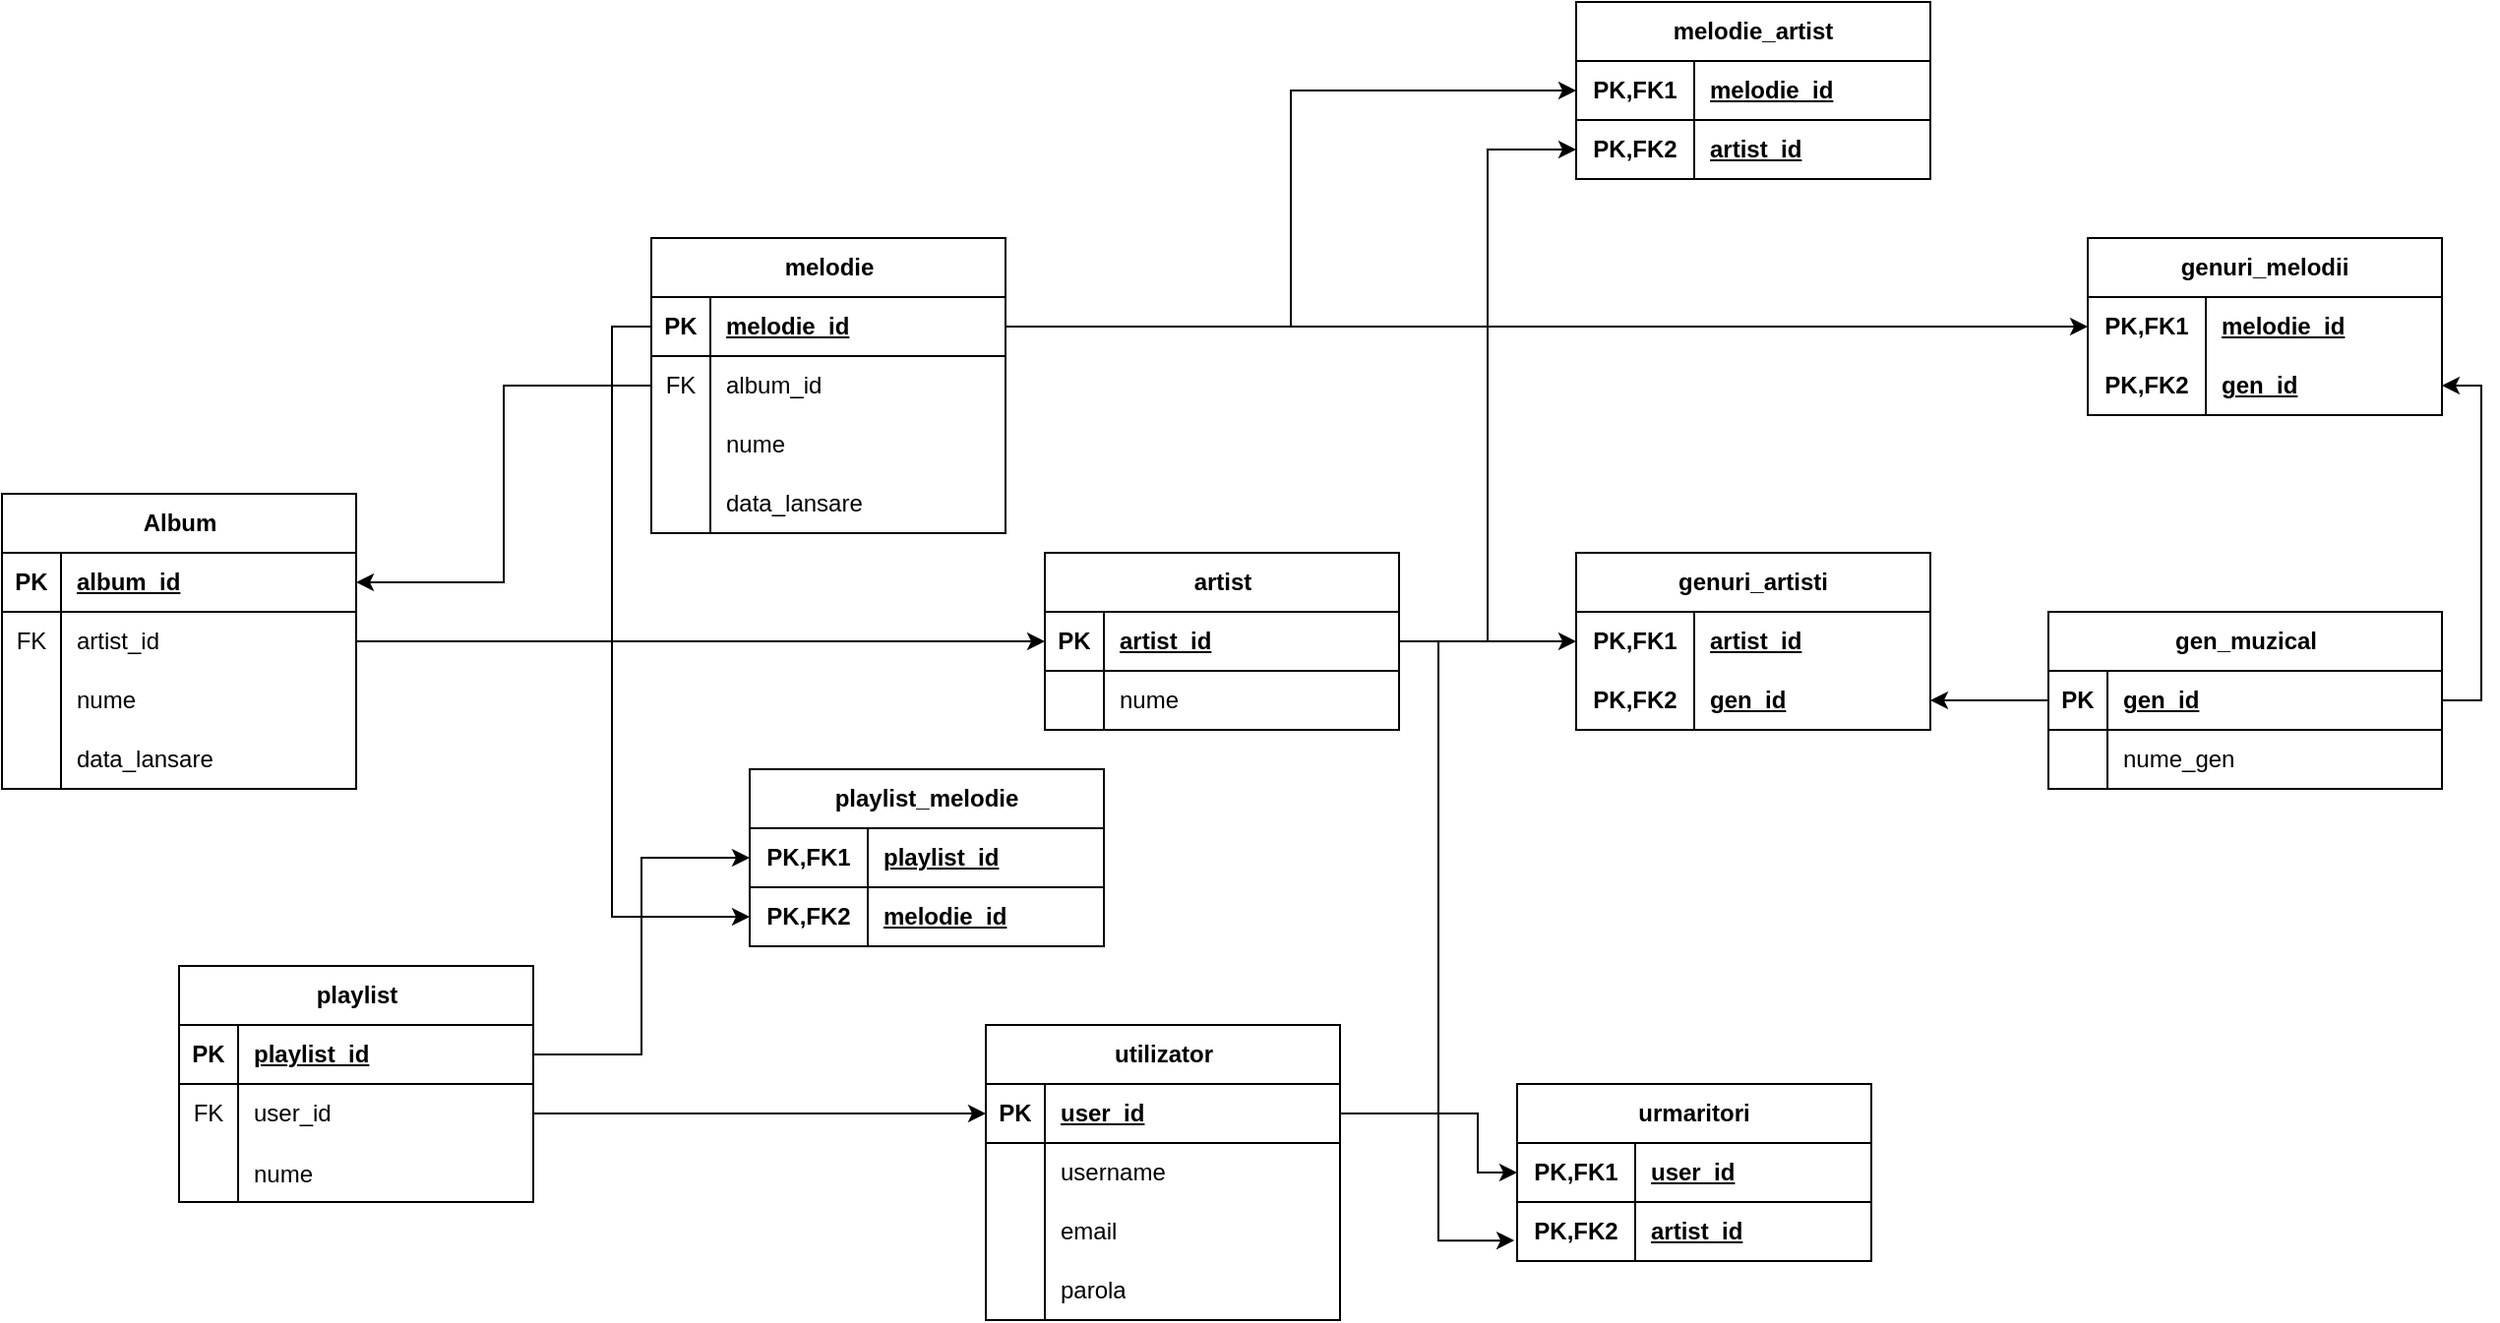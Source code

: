 <mxfile version="22.1.11" type="device">
  <diagram id="R2lEEEUBdFMjLlhIrx00" name="Page-1">
    <mxGraphModel dx="2279" dy="759" grid="1" gridSize="10" guides="1" tooltips="1" connect="1" arrows="1" fold="1" page="1" pageScale="1" pageWidth="850" pageHeight="1100" math="0" shadow="0" extFonts="Permanent Marker^https://fonts.googleapis.com/css?family=Permanent+Marker">
      <root>
        <mxCell id="0" />
        <mxCell id="1" parent="0" />
        <mxCell id="R6oEJ1sZRnbeJsl1LRBO-1" value="utilizator" style="shape=table;startSize=30;container=1;collapsible=1;childLayout=tableLayout;fixedRows=1;rowLines=0;fontStyle=1;align=center;resizeLast=1;html=1;" parent="1" vertex="1">
          <mxGeometry x="190" y="550" width="180" height="150" as="geometry" />
        </mxCell>
        <mxCell id="R6oEJ1sZRnbeJsl1LRBO-2" value="" style="shape=tableRow;horizontal=0;startSize=0;swimlaneHead=0;swimlaneBody=0;fillColor=none;collapsible=0;dropTarget=0;points=[[0,0.5],[1,0.5]];portConstraint=eastwest;top=0;left=0;right=0;bottom=1;" parent="R6oEJ1sZRnbeJsl1LRBO-1" vertex="1">
          <mxGeometry y="30" width="180" height="30" as="geometry" />
        </mxCell>
        <mxCell id="R6oEJ1sZRnbeJsl1LRBO-3" value="PK" style="shape=partialRectangle;connectable=0;fillColor=none;top=0;left=0;bottom=0;right=0;fontStyle=1;overflow=hidden;whiteSpace=wrap;html=1;" parent="R6oEJ1sZRnbeJsl1LRBO-2" vertex="1">
          <mxGeometry width="30" height="30" as="geometry">
            <mxRectangle width="30" height="30" as="alternateBounds" />
          </mxGeometry>
        </mxCell>
        <mxCell id="R6oEJ1sZRnbeJsl1LRBO-4" value="user_id" style="shape=partialRectangle;connectable=0;fillColor=none;top=0;left=0;bottom=0;right=0;align=left;spacingLeft=6;fontStyle=5;overflow=hidden;whiteSpace=wrap;html=1;" parent="R6oEJ1sZRnbeJsl1LRBO-2" vertex="1">
          <mxGeometry x="30" width="150" height="30" as="geometry">
            <mxRectangle width="150" height="30" as="alternateBounds" />
          </mxGeometry>
        </mxCell>
        <mxCell id="R6oEJ1sZRnbeJsl1LRBO-5" value="" style="shape=tableRow;horizontal=0;startSize=0;swimlaneHead=0;swimlaneBody=0;fillColor=none;collapsible=0;dropTarget=0;points=[[0,0.5],[1,0.5]];portConstraint=eastwest;top=0;left=0;right=0;bottom=0;" parent="R6oEJ1sZRnbeJsl1LRBO-1" vertex="1">
          <mxGeometry y="60" width="180" height="30" as="geometry" />
        </mxCell>
        <mxCell id="R6oEJ1sZRnbeJsl1LRBO-6" value="" style="shape=partialRectangle;connectable=0;fillColor=none;top=0;left=0;bottom=0;right=0;editable=1;overflow=hidden;whiteSpace=wrap;html=1;" parent="R6oEJ1sZRnbeJsl1LRBO-5" vertex="1">
          <mxGeometry width="30" height="30" as="geometry">
            <mxRectangle width="30" height="30" as="alternateBounds" />
          </mxGeometry>
        </mxCell>
        <mxCell id="R6oEJ1sZRnbeJsl1LRBO-7" value="username" style="shape=partialRectangle;connectable=0;fillColor=none;top=0;left=0;bottom=0;right=0;align=left;spacingLeft=6;overflow=hidden;whiteSpace=wrap;html=1;" parent="R6oEJ1sZRnbeJsl1LRBO-5" vertex="1">
          <mxGeometry x="30" width="150" height="30" as="geometry">
            <mxRectangle width="150" height="30" as="alternateBounds" />
          </mxGeometry>
        </mxCell>
        <mxCell id="R6oEJ1sZRnbeJsl1LRBO-8" value="" style="shape=tableRow;horizontal=0;startSize=0;swimlaneHead=0;swimlaneBody=0;fillColor=none;collapsible=0;dropTarget=0;points=[[0,0.5],[1,0.5]];portConstraint=eastwest;top=0;left=0;right=0;bottom=0;" parent="R6oEJ1sZRnbeJsl1LRBO-1" vertex="1">
          <mxGeometry y="90" width="180" height="30" as="geometry" />
        </mxCell>
        <mxCell id="R6oEJ1sZRnbeJsl1LRBO-9" value="" style="shape=partialRectangle;connectable=0;fillColor=none;top=0;left=0;bottom=0;right=0;editable=1;overflow=hidden;whiteSpace=wrap;html=1;" parent="R6oEJ1sZRnbeJsl1LRBO-8" vertex="1">
          <mxGeometry width="30" height="30" as="geometry">
            <mxRectangle width="30" height="30" as="alternateBounds" />
          </mxGeometry>
        </mxCell>
        <mxCell id="R6oEJ1sZRnbeJsl1LRBO-10" value="email" style="shape=partialRectangle;connectable=0;fillColor=none;top=0;left=0;bottom=0;right=0;align=left;spacingLeft=6;overflow=hidden;whiteSpace=wrap;html=1;" parent="R6oEJ1sZRnbeJsl1LRBO-8" vertex="1">
          <mxGeometry x="30" width="150" height="30" as="geometry">
            <mxRectangle width="150" height="30" as="alternateBounds" />
          </mxGeometry>
        </mxCell>
        <mxCell id="R6oEJ1sZRnbeJsl1LRBO-11" value="" style="shape=tableRow;horizontal=0;startSize=0;swimlaneHead=0;swimlaneBody=0;fillColor=none;collapsible=0;dropTarget=0;points=[[0,0.5],[1,0.5]];portConstraint=eastwest;top=0;left=0;right=0;bottom=0;" parent="R6oEJ1sZRnbeJsl1LRBO-1" vertex="1">
          <mxGeometry y="120" width="180" height="30" as="geometry" />
        </mxCell>
        <mxCell id="R6oEJ1sZRnbeJsl1LRBO-12" value="" style="shape=partialRectangle;connectable=0;fillColor=none;top=0;left=0;bottom=0;right=0;editable=1;overflow=hidden;whiteSpace=wrap;html=1;" parent="R6oEJ1sZRnbeJsl1LRBO-11" vertex="1">
          <mxGeometry width="30" height="30" as="geometry">
            <mxRectangle width="30" height="30" as="alternateBounds" />
          </mxGeometry>
        </mxCell>
        <mxCell id="R6oEJ1sZRnbeJsl1LRBO-13" value="parola" style="shape=partialRectangle;connectable=0;fillColor=none;top=0;left=0;bottom=0;right=0;align=left;spacingLeft=6;overflow=hidden;whiteSpace=wrap;html=1;" parent="R6oEJ1sZRnbeJsl1LRBO-11" vertex="1">
          <mxGeometry x="30" width="150" height="30" as="geometry">
            <mxRectangle width="150" height="30" as="alternateBounds" />
          </mxGeometry>
        </mxCell>
        <mxCell id="R6oEJ1sZRnbeJsl1LRBO-17" value="melodie" style="shape=table;startSize=30;container=1;collapsible=1;childLayout=tableLayout;fixedRows=1;rowLines=0;fontStyle=1;align=center;resizeLast=1;html=1;" parent="1" vertex="1">
          <mxGeometry x="20" y="150" width="180" height="150" as="geometry" />
        </mxCell>
        <mxCell id="R6oEJ1sZRnbeJsl1LRBO-18" value="" style="shape=tableRow;horizontal=0;startSize=0;swimlaneHead=0;swimlaneBody=0;fillColor=none;collapsible=0;dropTarget=0;points=[[0,0.5],[1,0.5]];portConstraint=eastwest;top=0;left=0;right=0;bottom=1;" parent="R6oEJ1sZRnbeJsl1LRBO-17" vertex="1">
          <mxGeometry y="30" width="180" height="30" as="geometry" />
        </mxCell>
        <mxCell id="R6oEJ1sZRnbeJsl1LRBO-19" value="PK" style="shape=partialRectangle;connectable=0;fillColor=none;top=0;left=0;bottom=0;right=0;fontStyle=1;overflow=hidden;whiteSpace=wrap;html=1;" parent="R6oEJ1sZRnbeJsl1LRBO-18" vertex="1">
          <mxGeometry width="30" height="30" as="geometry">
            <mxRectangle width="30" height="30" as="alternateBounds" />
          </mxGeometry>
        </mxCell>
        <mxCell id="R6oEJ1sZRnbeJsl1LRBO-20" value="melodie_id" style="shape=partialRectangle;connectable=0;fillColor=none;top=0;left=0;bottom=0;right=0;align=left;spacingLeft=6;fontStyle=5;overflow=hidden;whiteSpace=wrap;html=1;" parent="R6oEJ1sZRnbeJsl1LRBO-18" vertex="1">
          <mxGeometry x="30" width="150" height="30" as="geometry">
            <mxRectangle width="150" height="30" as="alternateBounds" />
          </mxGeometry>
        </mxCell>
        <mxCell id="R6oEJ1sZRnbeJsl1LRBO-33" value="" style="shape=tableRow;horizontal=0;startSize=0;swimlaneHead=0;swimlaneBody=0;fillColor=none;collapsible=0;dropTarget=0;points=[[0,0.5],[1,0.5]];portConstraint=eastwest;top=0;left=0;right=0;bottom=0;" parent="R6oEJ1sZRnbeJsl1LRBO-17" vertex="1">
          <mxGeometry y="60" width="180" height="30" as="geometry" />
        </mxCell>
        <mxCell id="R6oEJ1sZRnbeJsl1LRBO-34" value="FK" style="shape=partialRectangle;connectable=0;fillColor=none;top=0;left=0;bottom=0;right=0;fontStyle=0;overflow=hidden;whiteSpace=wrap;html=1;" parent="R6oEJ1sZRnbeJsl1LRBO-33" vertex="1">
          <mxGeometry width="30" height="30" as="geometry">
            <mxRectangle width="30" height="30" as="alternateBounds" />
          </mxGeometry>
        </mxCell>
        <mxCell id="R6oEJ1sZRnbeJsl1LRBO-35" value="album_id" style="shape=partialRectangle;connectable=0;fillColor=none;top=0;left=0;bottom=0;right=0;align=left;spacingLeft=6;fontStyle=0;overflow=hidden;whiteSpace=wrap;html=1;" parent="R6oEJ1sZRnbeJsl1LRBO-33" vertex="1">
          <mxGeometry x="30" width="150" height="30" as="geometry">
            <mxRectangle width="150" height="30" as="alternateBounds" />
          </mxGeometry>
        </mxCell>
        <mxCell id="R6oEJ1sZRnbeJsl1LRBO-21" value="" style="shape=tableRow;horizontal=0;startSize=0;swimlaneHead=0;swimlaneBody=0;fillColor=none;collapsible=0;dropTarget=0;points=[[0,0.5],[1,0.5]];portConstraint=eastwest;top=0;left=0;right=0;bottom=0;" parent="R6oEJ1sZRnbeJsl1LRBO-17" vertex="1">
          <mxGeometry y="90" width="180" height="30" as="geometry" />
        </mxCell>
        <mxCell id="R6oEJ1sZRnbeJsl1LRBO-22" value="" style="shape=partialRectangle;connectable=0;fillColor=none;top=0;left=0;bottom=0;right=0;editable=1;overflow=hidden;whiteSpace=wrap;html=1;" parent="R6oEJ1sZRnbeJsl1LRBO-21" vertex="1">
          <mxGeometry width="30" height="30" as="geometry">
            <mxRectangle width="30" height="30" as="alternateBounds" />
          </mxGeometry>
        </mxCell>
        <mxCell id="R6oEJ1sZRnbeJsl1LRBO-23" value="nume" style="shape=partialRectangle;connectable=0;fillColor=none;top=0;left=0;bottom=0;right=0;align=left;spacingLeft=6;overflow=hidden;whiteSpace=wrap;html=1;" parent="R6oEJ1sZRnbeJsl1LRBO-21" vertex="1">
          <mxGeometry x="30" width="150" height="30" as="geometry">
            <mxRectangle width="150" height="30" as="alternateBounds" />
          </mxGeometry>
        </mxCell>
        <mxCell id="R6oEJ1sZRnbeJsl1LRBO-24" value="" style="shape=tableRow;horizontal=0;startSize=0;swimlaneHead=0;swimlaneBody=0;fillColor=none;collapsible=0;dropTarget=0;points=[[0,0.5],[1,0.5]];portConstraint=eastwest;top=0;left=0;right=0;bottom=0;" parent="R6oEJ1sZRnbeJsl1LRBO-17" vertex="1">
          <mxGeometry y="120" width="180" height="30" as="geometry" />
        </mxCell>
        <mxCell id="R6oEJ1sZRnbeJsl1LRBO-25" value="" style="shape=partialRectangle;connectable=0;fillColor=none;top=0;left=0;bottom=0;right=0;editable=1;overflow=hidden;whiteSpace=wrap;html=1;" parent="R6oEJ1sZRnbeJsl1LRBO-24" vertex="1">
          <mxGeometry width="30" height="30" as="geometry">
            <mxRectangle width="30" height="30" as="alternateBounds" />
          </mxGeometry>
        </mxCell>
        <mxCell id="R6oEJ1sZRnbeJsl1LRBO-26" value="data_lansare" style="shape=partialRectangle;connectable=0;fillColor=none;top=0;left=0;bottom=0;right=0;align=left;spacingLeft=6;overflow=hidden;whiteSpace=wrap;html=1;" parent="R6oEJ1sZRnbeJsl1LRBO-24" vertex="1">
          <mxGeometry x="30" width="150" height="30" as="geometry">
            <mxRectangle width="150" height="30" as="alternateBounds" />
          </mxGeometry>
        </mxCell>
        <mxCell id="R6oEJ1sZRnbeJsl1LRBO-58" value="gen_muzical" style="shape=table;startSize=30;container=1;collapsible=1;childLayout=tableLayout;fixedRows=1;rowLines=0;fontStyle=1;align=center;resizeLast=1;html=1;" parent="1" vertex="1">
          <mxGeometry x="730" y="340" width="200" height="90" as="geometry" />
        </mxCell>
        <mxCell id="R6oEJ1sZRnbeJsl1LRBO-59" value="" style="shape=tableRow;horizontal=0;startSize=0;swimlaneHead=0;swimlaneBody=0;fillColor=none;collapsible=0;dropTarget=0;points=[[0,0.5],[1,0.5]];portConstraint=eastwest;top=0;left=0;right=0;bottom=1;" parent="R6oEJ1sZRnbeJsl1LRBO-58" vertex="1">
          <mxGeometry y="30" width="200" height="30" as="geometry" />
        </mxCell>
        <mxCell id="R6oEJ1sZRnbeJsl1LRBO-60" value="PK" style="shape=partialRectangle;connectable=0;fillColor=none;top=0;left=0;bottom=0;right=0;fontStyle=1;overflow=hidden;whiteSpace=wrap;html=1;" parent="R6oEJ1sZRnbeJsl1LRBO-59" vertex="1">
          <mxGeometry width="30" height="30" as="geometry">
            <mxRectangle width="30" height="30" as="alternateBounds" />
          </mxGeometry>
        </mxCell>
        <mxCell id="R6oEJ1sZRnbeJsl1LRBO-61" value="gen_id" style="shape=partialRectangle;connectable=0;fillColor=none;top=0;left=0;bottom=0;right=0;align=left;spacingLeft=6;fontStyle=5;overflow=hidden;whiteSpace=wrap;html=1;" parent="R6oEJ1sZRnbeJsl1LRBO-59" vertex="1">
          <mxGeometry x="30" width="170" height="30" as="geometry">
            <mxRectangle width="170" height="30" as="alternateBounds" />
          </mxGeometry>
        </mxCell>
        <mxCell id="R6oEJ1sZRnbeJsl1LRBO-62" value="" style="shape=tableRow;horizontal=0;startSize=0;swimlaneHead=0;swimlaneBody=0;fillColor=none;collapsible=0;dropTarget=0;points=[[0,0.5],[1,0.5]];portConstraint=eastwest;top=0;left=0;right=0;bottom=0;" parent="R6oEJ1sZRnbeJsl1LRBO-58" vertex="1">
          <mxGeometry y="60" width="200" height="30" as="geometry" />
        </mxCell>
        <mxCell id="R6oEJ1sZRnbeJsl1LRBO-63" value="" style="shape=partialRectangle;connectable=0;fillColor=none;top=0;left=0;bottom=0;right=0;editable=1;overflow=hidden;whiteSpace=wrap;html=1;" parent="R6oEJ1sZRnbeJsl1LRBO-62" vertex="1">
          <mxGeometry width="30" height="30" as="geometry">
            <mxRectangle width="30" height="30" as="alternateBounds" />
          </mxGeometry>
        </mxCell>
        <mxCell id="R6oEJ1sZRnbeJsl1LRBO-64" value="nume_gen" style="shape=partialRectangle;connectable=0;fillColor=none;top=0;left=0;bottom=0;right=0;align=left;spacingLeft=6;overflow=hidden;whiteSpace=wrap;html=1;" parent="R6oEJ1sZRnbeJsl1LRBO-62" vertex="1">
          <mxGeometry x="30" width="170" height="30" as="geometry">
            <mxRectangle width="170" height="30" as="alternateBounds" />
          </mxGeometry>
        </mxCell>
        <mxCell id="R6oEJ1sZRnbeJsl1LRBO-84" value="genuri_melodii" style="shape=table;startSize=30;container=1;collapsible=1;childLayout=tableLayout;fixedRows=1;rowLines=0;fontStyle=1;align=center;resizeLast=1;html=1;whiteSpace=wrap;" parent="1" vertex="1">
          <mxGeometry x="750" y="150" width="180" height="90" as="geometry" />
        </mxCell>
        <mxCell id="R6oEJ1sZRnbeJsl1LRBO-85" value="" style="shape=tableRow;horizontal=0;startSize=0;swimlaneHead=0;swimlaneBody=0;fillColor=none;collapsible=0;dropTarget=0;points=[[0,0.5],[1,0.5]];portConstraint=eastwest;top=0;left=0;right=0;bottom=0;html=1;" parent="R6oEJ1sZRnbeJsl1LRBO-84" vertex="1">
          <mxGeometry y="30" width="180" height="30" as="geometry" />
        </mxCell>
        <mxCell id="R6oEJ1sZRnbeJsl1LRBO-86" value="PK,FK1" style="shape=partialRectangle;connectable=0;fillColor=none;top=0;left=0;bottom=0;right=0;fontStyle=1;overflow=hidden;html=1;whiteSpace=wrap;" parent="R6oEJ1sZRnbeJsl1LRBO-85" vertex="1">
          <mxGeometry width="60" height="30" as="geometry">
            <mxRectangle width="60" height="30" as="alternateBounds" />
          </mxGeometry>
        </mxCell>
        <mxCell id="R6oEJ1sZRnbeJsl1LRBO-87" value="melodie_id" style="shape=partialRectangle;connectable=0;fillColor=none;top=0;left=0;bottom=0;right=0;align=left;spacingLeft=6;fontStyle=5;overflow=hidden;html=1;whiteSpace=wrap;" parent="R6oEJ1sZRnbeJsl1LRBO-85" vertex="1">
          <mxGeometry x="60" width="120" height="30" as="geometry">
            <mxRectangle width="120" height="30" as="alternateBounds" />
          </mxGeometry>
        </mxCell>
        <mxCell id="R6oEJ1sZRnbeJsl1LRBO-88" value="" style="shape=tableRow;horizontal=0;startSize=0;swimlaneHead=0;swimlaneBody=0;fillColor=none;collapsible=0;dropTarget=0;points=[[0,0.5],[1,0.5]];portConstraint=eastwest;top=0;left=0;right=0;bottom=1;html=1;" parent="R6oEJ1sZRnbeJsl1LRBO-84" vertex="1">
          <mxGeometry y="60" width="180" height="30" as="geometry" />
        </mxCell>
        <mxCell id="R6oEJ1sZRnbeJsl1LRBO-89" value="PK,FK2" style="shape=partialRectangle;connectable=0;fillColor=none;top=0;left=0;bottom=0;right=0;fontStyle=1;overflow=hidden;html=1;whiteSpace=wrap;" parent="R6oEJ1sZRnbeJsl1LRBO-88" vertex="1">
          <mxGeometry width="60" height="30" as="geometry">
            <mxRectangle width="60" height="30" as="alternateBounds" />
          </mxGeometry>
        </mxCell>
        <mxCell id="R6oEJ1sZRnbeJsl1LRBO-90" value="gen_id" style="shape=partialRectangle;connectable=0;fillColor=none;top=0;left=0;bottom=0;right=0;align=left;spacingLeft=6;fontStyle=5;overflow=hidden;html=1;whiteSpace=wrap;" parent="R6oEJ1sZRnbeJsl1LRBO-88" vertex="1">
          <mxGeometry x="60" width="120" height="30" as="geometry">
            <mxRectangle width="120" height="30" as="alternateBounds" />
          </mxGeometry>
        </mxCell>
        <mxCell id="R6oEJ1sZRnbeJsl1LRBO-99" style="edgeStyle=orthogonalEdgeStyle;rounded=0;orthogonalLoop=1;jettySize=auto;html=1;exitX=1;exitY=0.5;exitDx=0;exitDy=0;entryX=0;entryY=0.5;entryDx=0;entryDy=0;" parent="1" source="R6oEJ1sZRnbeJsl1LRBO-18" target="R6oEJ1sZRnbeJsl1LRBO-85" edge="1">
          <mxGeometry relative="1" as="geometry" />
        </mxCell>
        <mxCell id="R6oEJ1sZRnbeJsl1LRBO-103" value="playlist" style="shape=table;startSize=30;container=1;collapsible=1;childLayout=tableLayout;fixedRows=1;rowLines=0;fontStyle=1;align=center;resizeLast=1;html=1;" parent="1" vertex="1">
          <mxGeometry x="-220" y="520" width="180" height="120" as="geometry" />
        </mxCell>
        <mxCell id="R6oEJ1sZRnbeJsl1LRBO-104" value="" style="shape=tableRow;horizontal=0;startSize=0;swimlaneHead=0;swimlaneBody=0;fillColor=none;collapsible=0;dropTarget=0;points=[[0,0.5],[1,0.5]];portConstraint=eastwest;top=0;left=0;right=0;bottom=1;" parent="R6oEJ1sZRnbeJsl1LRBO-103" vertex="1">
          <mxGeometry y="30" width="180" height="30" as="geometry" />
        </mxCell>
        <mxCell id="R6oEJ1sZRnbeJsl1LRBO-105" value="PK" style="shape=partialRectangle;connectable=0;fillColor=none;top=0;left=0;bottom=0;right=0;fontStyle=1;overflow=hidden;whiteSpace=wrap;html=1;" parent="R6oEJ1sZRnbeJsl1LRBO-104" vertex="1">
          <mxGeometry width="30" height="30" as="geometry">
            <mxRectangle width="30" height="30" as="alternateBounds" />
          </mxGeometry>
        </mxCell>
        <mxCell id="R6oEJ1sZRnbeJsl1LRBO-106" value="playlist_id" style="shape=partialRectangle;connectable=0;fillColor=none;top=0;left=0;bottom=0;right=0;align=left;spacingLeft=6;fontStyle=5;overflow=hidden;whiteSpace=wrap;html=1;" parent="R6oEJ1sZRnbeJsl1LRBO-104" vertex="1">
          <mxGeometry x="30" width="150" height="30" as="geometry">
            <mxRectangle width="150" height="30" as="alternateBounds" />
          </mxGeometry>
        </mxCell>
        <mxCell id="R6oEJ1sZRnbeJsl1LRBO-107" value="" style="shape=tableRow;horizontal=0;startSize=0;swimlaneHead=0;swimlaneBody=0;fillColor=none;collapsible=0;dropTarget=0;points=[[0,0.5],[1,0.5]];portConstraint=eastwest;top=0;left=0;right=0;bottom=0;" parent="R6oEJ1sZRnbeJsl1LRBO-103" vertex="1">
          <mxGeometry y="60" width="180" height="30" as="geometry" />
        </mxCell>
        <mxCell id="R6oEJ1sZRnbeJsl1LRBO-108" value="FK" style="shape=partialRectangle;connectable=0;fillColor=none;top=0;left=0;bottom=0;right=0;editable=1;overflow=hidden;whiteSpace=wrap;html=1;" parent="R6oEJ1sZRnbeJsl1LRBO-107" vertex="1">
          <mxGeometry width="30" height="30" as="geometry">
            <mxRectangle width="30" height="30" as="alternateBounds" />
          </mxGeometry>
        </mxCell>
        <mxCell id="R6oEJ1sZRnbeJsl1LRBO-109" value="user_id" style="shape=partialRectangle;connectable=0;fillColor=none;top=0;left=0;bottom=0;right=0;align=left;spacingLeft=6;overflow=hidden;whiteSpace=wrap;html=1;" parent="R6oEJ1sZRnbeJsl1LRBO-107" vertex="1">
          <mxGeometry x="30" width="150" height="30" as="geometry">
            <mxRectangle width="150" height="30" as="alternateBounds" />
          </mxGeometry>
        </mxCell>
        <mxCell id="R6oEJ1sZRnbeJsl1LRBO-132" value="" style="shape=tableRow;horizontal=0;startSize=0;swimlaneHead=0;swimlaneBody=0;fillColor=none;collapsible=0;dropTarget=0;points=[[0,0.5],[1,0.5]];portConstraint=eastwest;top=0;left=0;right=0;bottom=0;" parent="R6oEJ1sZRnbeJsl1LRBO-103" vertex="1">
          <mxGeometry y="90" width="180" height="30" as="geometry" />
        </mxCell>
        <mxCell id="R6oEJ1sZRnbeJsl1LRBO-133" value="" style="shape=partialRectangle;connectable=0;fillColor=none;top=0;left=0;bottom=0;right=0;editable=1;overflow=hidden;" parent="R6oEJ1sZRnbeJsl1LRBO-132" vertex="1">
          <mxGeometry width="30" height="30" as="geometry">
            <mxRectangle width="30" height="30" as="alternateBounds" />
          </mxGeometry>
        </mxCell>
        <mxCell id="R6oEJ1sZRnbeJsl1LRBO-134" value="nume" style="shape=partialRectangle;connectable=0;fillColor=none;top=0;left=0;bottom=0;right=0;align=left;spacingLeft=6;overflow=hidden;" parent="R6oEJ1sZRnbeJsl1LRBO-132" vertex="1">
          <mxGeometry x="30" width="150" height="30" as="geometry">
            <mxRectangle width="150" height="30" as="alternateBounds" />
          </mxGeometry>
        </mxCell>
        <mxCell id="R6oEJ1sZRnbeJsl1LRBO-116" value="playlist_melodie" style="shape=table;startSize=30;container=1;collapsible=1;childLayout=tableLayout;fixedRows=1;rowLines=0;fontStyle=1;align=center;resizeLast=1;html=1;whiteSpace=wrap;" parent="1" vertex="1">
          <mxGeometry x="70" y="420" width="180" height="90" as="geometry" />
        </mxCell>
        <mxCell id="R6oEJ1sZRnbeJsl1LRBO-120" value="" style="shape=tableRow;horizontal=0;startSize=0;swimlaneHead=0;swimlaneBody=0;fillColor=none;collapsible=0;dropTarget=0;points=[[0,0.5],[1,0.5]];portConstraint=eastwest;top=0;left=0;right=0;bottom=1;html=1;" parent="R6oEJ1sZRnbeJsl1LRBO-116" vertex="1">
          <mxGeometry y="30" width="180" height="30" as="geometry" />
        </mxCell>
        <mxCell id="R6oEJ1sZRnbeJsl1LRBO-121" value="PK,FK1" style="shape=partialRectangle;connectable=0;fillColor=none;top=0;left=0;bottom=0;right=0;fontStyle=1;overflow=hidden;html=1;whiteSpace=wrap;" parent="R6oEJ1sZRnbeJsl1LRBO-120" vertex="1">
          <mxGeometry width="60" height="30" as="geometry">
            <mxRectangle width="60" height="30" as="alternateBounds" />
          </mxGeometry>
        </mxCell>
        <mxCell id="R6oEJ1sZRnbeJsl1LRBO-122" value="playlist_id" style="shape=partialRectangle;connectable=0;fillColor=none;top=0;left=0;bottom=0;right=0;align=left;spacingLeft=6;fontStyle=5;overflow=hidden;html=1;whiteSpace=wrap;" parent="R6oEJ1sZRnbeJsl1LRBO-120" vertex="1">
          <mxGeometry x="60" width="120" height="30" as="geometry">
            <mxRectangle width="120" height="30" as="alternateBounds" />
          </mxGeometry>
        </mxCell>
        <mxCell id="R6oEJ1sZRnbeJsl1LRBO-117" value="" style="shape=tableRow;horizontal=0;startSize=0;swimlaneHead=0;swimlaneBody=0;fillColor=none;collapsible=0;dropTarget=0;points=[[0,0.5],[1,0.5]];portConstraint=eastwest;top=0;left=0;right=0;bottom=0;html=1;" parent="R6oEJ1sZRnbeJsl1LRBO-116" vertex="1">
          <mxGeometry y="60" width="180" height="30" as="geometry" />
        </mxCell>
        <mxCell id="R6oEJ1sZRnbeJsl1LRBO-118" value="PK,FK2" style="shape=partialRectangle;connectable=0;fillColor=none;top=0;left=0;bottom=0;right=0;fontStyle=1;overflow=hidden;html=1;whiteSpace=wrap;" parent="R6oEJ1sZRnbeJsl1LRBO-117" vertex="1">
          <mxGeometry width="60" height="30" as="geometry">
            <mxRectangle width="60" height="30" as="alternateBounds" />
          </mxGeometry>
        </mxCell>
        <mxCell id="R6oEJ1sZRnbeJsl1LRBO-119" value="melodie_id" style="shape=partialRectangle;connectable=0;fillColor=none;top=0;left=0;bottom=0;right=0;align=left;spacingLeft=6;fontStyle=5;overflow=hidden;html=1;whiteSpace=wrap;" parent="R6oEJ1sZRnbeJsl1LRBO-117" vertex="1">
          <mxGeometry x="60" width="120" height="30" as="geometry">
            <mxRectangle width="120" height="30" as="alternateBounds" />
          </mxGeometry>
        </mxCell>
        <mxCell id="R6oEJ1sZRnbeJsl1LRBO-129" style="edgeStyle=orthogonalEdgeStyle;rounded=0;orthogonalLoop=1;jettySize=auto;html=1;entryX=0;entryY=0.5;entryDx=0;entryDy=0;" parent="1" source="R6oEJ1sZRnbeJsl1LRBO-104" target="R6oEJ1sZRnbeJsl1LRBO-120" edge="1">
          <mxGeometry relative="1" as="geometry" />
        </mxCell>
        <mxCell id="R6oEJ1sZRnbeJsl1LRBO-130" style="edgeStyle=orthogonalEdgeStyle;rounded=0;orthogonalLoop=1;jettySize=auto;html=1;exitX=0;exitY=0.5;exitDx=0;exitDy=0;entryX=0;entryY=0.5;entryDx=0;entryDy=0;" parent="1" source="R6oEJ1sZRnbeJsl1LRBO-18" target="R6oEJ1sZRnbeJsl1LRBO-117" edge="1">
          <mxGeometry relative="1" as="geometry" />
        </mxCell>
        <mxCell id="R6oEJ1sZRnbeJsl1LRBO-131" style="edgeStyle=orthogonalEdgeStyle;rounded=0;orthogonalLoop=1;jettySize=auto;html=1;exitX=1;exitY=0.5;exitDx=0;exitDy=0;entryX=0;entryY=0.5;entryDx=0;entryDy=0;" parent="1" source="R6oEJ1sZRnbeJsl1LRBO-107" target="R6oEJ1sZRnbeJsl1LRBO-2" edge="1">
          <mxGeometry relative="1" as="geometry" />
        </mxCell>
        <mxCell id="R6oEJ1sZRnbeJsl1LRBO-135" value="artist" style="shape=table;startSize=30;container=1;collapsible=1;childLayout=tableLayout;fixedRows=1;rowLines=0;fontStyle=1;align=center;resizeLast=1;html=1;" parent="1" vertex="1">
          <mxGeometry x="220" y="310" width="180" height="90" as="geometry" />
        </mxCell>
        <mxCell id="R6oEJ1sZRnbeJsl1LRBO-136" value="" style="shape=tableRow;horizontal=0;startSize=0;swimlaneHead=0;swimlaneBody=0;fillColor=none;collapsible=0;dropTarget=0;points=[[0,0.5],[1,0.5]];portConstraint=eastwest;top=0;left=0;right=0;bottom=1;" parent="R6oEJ1sZRnbeJsl1LRBO-135" vertex="1">
          <mxGeometry y="30" width="180" height="30" as="geometry" />
        </mxCell>
        <mxCell id="R6oEJ1sZRnbeJsl1LRBO-137" value="PK" style="shape=partialRectangle;connectable=0;fillColor=none;top=0;left=0;bottom=0;right=0;fontStyle=1;overflow=hidden;whiteSpace=wrap;html=1;" parent="R6oEJ1sZRnbeJsl1LRBO-136" vertex="1">
          <mxGeometry width="30" height="30" as="geometry">
            <mxRectangle width="30" height="30" as="alternateBounds" />
          </mxGeometry>
        </mxCell>
        <mxCell id="R6oEJ1sZRnbeJsl1LRBO-138" value="artist_id" style="shape=partialRectangle;connectable=0;fillColor=none;top=0;left=0;bottom=0;right=0;align=left;spacingLeft=6;fontStyle=5;overflow=hidden;whiteSpace=wrap;html=1;" parent="R6oEJ1sZRnbeJsl1LRBO-136" vertex="1">
          <mxGeometry x="30" width="150" height="30" as="geometry">
            <mxRectangle width="150" height="30" as="alternateBounds" />
          </mxGeometry>
        </mxCell>
        <mxCell id="R6oEJ1sZRnbeJsl1LRBO-139" value="" style="shape=tableRow;horizontal=0;startSize=0;swimlaneHead=0;swimlaneBody=0;fillColor=none;collapsible=0;dropTarget=0;points=[[0,0.5],[1,0.5]];portConstraint=eastwest;top=0;left=0;right=0;bottom=0;" parent="R6oEJ1sZRnbeJsl1LRBO-135" vertex="1">
          <mxGeometry y="60" width="180" height="30" as="geometry" />
        </mxCell>
        <mxCell id="R6oEJ1sZRnbeJsl1LRBO-140" value="" style="shape=partialRectangle;connectable=0;fillColor=none;top=0;left=0;bottom=0;right=0;editable=1;overflow=hidden;whiteSpace=wrap;html=1;" parent="R6oEJ1sZRnbeJsl1LRBO-139" vertex="1">
          <mxGeometry width="30" height="30" as="geometry">
            <mxRectangle width="30" height="30" as="alternateBounds" />
          </mxGeometry>
        </mxCell>
        <mxCell id="R6oEJ1sZRnbeJsl1LRBO-141" value="nume" style="shape=partialRectangle;connectable=0;fillColor=none;top=0;left=0;bottom=0;right=0;align=left;spacingLeft=6;overflow=hidden;whiteSpace=wrap;html=1;" parent="R6oEJ1sZRnbeJsl1LRBO-139" vertex="1">
          <mxGeometry x="30" width="150" height="30" as="geometry">
            <mxRectangle width="150" height="30" as="alternateBounds" />
          </mxGeometry>
        </mxCell>
        <mxCell id="R6oEJ1sZRnbeJsl1LRBO-148" value="genuri_artisti" style="shape=table;startSize=30;container=1;collapsible=1;childLayout=tableLayout;fixedRows=1;rowLines=0;fontStyle=1;align=center;resizeLast=1;html=1;whiteSpace=wrap;" parent="1" vertex="1">
          <mxGeometry x="490" y="310" width="180" height="90" as="geometry" />
        </mxCell>
        <mxCell id="R6oEJ1sZRnbeJsl1LRBO-149" value="" style="shape=tableRow;horizontal=0;startSize=0;swimlaneHead=0;swimlaneBody=0;fillColor=none;collapsible=0;dropTarget=0;points=[[0,0.5],[1,0.5]];portConstraint=eastwest;top=0;left=0;right=0;bottom=0;html=1;" parent="R6oEJ1sZRnbeJsl1LRBO-148" vertex="1">
          <mxGeometry y="30" width="180" height="30" as="geometry" />
        </mxCell>
        <mxCell id="R6oEJ1sZRnbeJsl1LRBO-150" value="PK,FK1" style="shape=partialRectangle;connectable=0;fillColor=none;top=0;left=0;bottom=0;right=0;fontStyle=1;overflow=hidden;html=1;whiteSpace=wrap;" parent="R6oEJ1sZRnbeJsl1LRBO-149" vertex="1">
          <mxGeometry width="60" height="30" as="geometry">
            <mxRectangle width="60" height="30" as="alternateBounds" />
          </mxGeometry>
        </mxCell>
        <mxCell id="R6oEJ1sZRnbeJsl1LRBO-151" value="artist_id" style="shape=partialRectangle;connectable=0;fillColor=none;top=0;left=0;bottom=0;right=0;align=left;spacingLeft=6;fontStyle=5;overflow=hidden;html=1;whiteSpace=wrap;" parent="R6oEJ1sZRnbeJsl1LRBO-149" vertex="1">
          <mxGeometry x="60" width="120" height="30" as="geometry">
            <mxRectangle width="120" height="30" as="alternateBounds" />
          </mxGeometry>
        </mxCell>
        <mxCell id="R6oEJ1sZRnbeJsl1LRBO-152" value="" style="shape=tableRow;horizontal=0;startSize=0;swimlaneHead=0;swimlaneBody=0;fillColor=none;collapsible=0;dropTarget=0;points=[[0,0.5],[1,0.5]];portConstraint=eastwest;top=0;left=0;right=0;bottom=1;html=1;" parent="R6oEJ1sZRnbeJsl1LRBO-148" vertex="1">
          <mxGeometry y="60" width="180" height="30" as="geometry" />
        </mxCell>
        <mxCell id="R6oEJ1sZRnbeJsl1LRBO-153" value="PK,FK2" style="shape=partialRectangle;connectable=0;fillColor=none;top=0;left=0;bottom=0;right=0;fontStyle=1;overflow=hidden;html=1;whiteSpace=wrap;" parent="R6oEJ1sZRnbeJsl1LRBO-152" vertex="1">
          <mxGeometry width="60" height="30" as="geometry">
            <mxRectangle width="60" height="30" as="alternateBounds" />
          </mxGeometry>
        </mxCell>
        <mxCell id="R6oEJ1sZRnbeJsl1LRBO-154" value="gen_id" style="shape=partialRectangle;connectable=0;fillColor=none;top=0;left=0;bottom=0;right=0;align=left;spacingLeft=6;fontStyle=5;overflow=hidden;html=1;whiteSpace=wrap;" parent="R6oEJ1sZRnbeJsl1LRBO-152" vertex="1">
          <mxGeometry x="60" width="120" height="30" as="geometry">
            <mxRectangle width="120" height="30" as="alternateBounds" />
          </mxGeometry>
        </mxCell>
        <mxCell id="R6oEJ1sZRnbeJsl1LRBO-185" value="urmaritori" style="shape=table;startSize=30;container=1;collapsible=1;childLayout=tableLayout;fixedRows=1;rowLines=0;fontStyle=1;align=center;resizeLast=1;html=1;whiteSpace=wrap;" parent="1" vertex="1">
          <mxGeometry x="460" y="580" width="180" height="90" as="geometry" />
        </mxCell>
        <mxCell id="R6oEJ1sZRnbeJsl1LRBO-189" value="" style="shape=tableRow;horizontal=0;startSize=0;swimlaneHead=0;swimlaneBody=0;fillColor=none;collapsible=0;dropTarget=0;points=[[0,0.5],[1,0.5]];portConstraint=eastwest;top=0;left=0;right=0;bottom=1;html=1;" parent="R6oEJ1sZRnbeJsl1LRBO-185" vertex="1">
          <mxGeometry y="30" width="180" height="30" as="geometry" />
        </mxCell>
        <mxCell id="R6oEJ1sZRnbeJsl1LRBO-190" value="PK,FK1" style="shape=partialRectangle;connectable=0;fillColor=none;top=0;left=0;bottom=0;right=0;fontStyle=1;overflow=hidden;html=1;whiteSpace=wrap;" parent="R6oEJ1sZRnbeJsl1LRBO-189" vertex="1">
          <mxGeometry width="60" height="30" as="geometry">
            <mxRectangle width="60" height="30" as="alternateBounds" />
          </mxGeometry>
        </mxCell>
        <mxCell id="R6oEJ1sZRnbeJsl1LRBO-191" value="user_id" style="shape=partialRectangle;connectable=0;fillColor=none;top=0;left=0;bottom=0;right=0;align=left;spacingLeft=6;fontStyle=5;overflow=hidden;html=1;whiteSpace=wrap;" parent="R6oEJ1sZRnbeJsl1LRBO-189" vertex="1">
          <mxGeometry x="60" width="120" height="30" as="geometry">
            <mxRectangle width="120" height="30" as="alternateBounds" />
          </mxGeometry>
        </mxCell>
        <mxCell id="R6oEJ1sZRnbeJsl1LRBO-186" value="" style="shape=tableRow;horizontal=0;startSize=0;swimlaneHead=0;swimlaneBody=0;fillColor=none;collapsible=0;dropTarget=0;points=[[0,0.5],[1,0.5]];portConstraint=eastwest;top=0;left=0;right=0;bottom=0;html=1;" parent="R6oEJ1sZRnbeJsl1LRBO-185" vertex="1">
          <mxGeometry y="60" width="180" height="30" as="geometry" />
        </mxCell>
        <mxCell id="R6oEJ1sZRnbeJsl1LRBO-187" value="PK,FK2" style="shape=partialRectangle;connectable=0;fillColor=none;top=0;left=0;bottom=0;right=0;fontStyle=1;overflow=hidden;html=1;whiteSpace=wrap;" parent="R6oEJ1sZRnbeJsl1LRBO-186" vertex="1">
          <mxGeometry width="60" height="30" as="geometry">
            <mxRectangle width="60" height="30" as="alternateBounds" />
          </mxGeometry>
        </mxCell>
        <mxCell id="R6oEJ1sZRnbeJsl1LRBO-188" value="artist_id" style="shape=partialRectangle;connectable=0;fillColor=none;top=0;left=0;bottom=0;right=0;align=left;spacingLeft=6;fontStyle=5;overflow=hidden;html=1;whiteSpace=wrap;" parent="R6oEJ1sZRnbeJsl1LRBO-186" vertex="1">
          <mxGeometry x="60" width="120" height="30" as="geometry">
            <mxRectangle width="120" height="30" as="alternateBounds" />
          </mxGeometry>
        </mxCell>
        <mxCell id="R6oEJ1sZRnbeJsl1LRBO-195" style="edgeStyle=orthogonalEdgeStyle;rounded=0;orthogonalLoop=1;jettySize=auto;html=1;exitX=1;exitY=0.5;exitDx=0;exitDy=0;entryX=0;entryY=0.5;entryDx=0;entryDy=0;" parent="1" source="R6oEJ1sZRnbeJsl1LRBO-2" target="R6oEJ1sZRnbeJsl1LRBO-189" edge="1">
          <mxGeometry relative="1" as="geometry">
            <Array as="points">
              <mxPoint x="440" y="595" />
              <mxPoint x="440" y="625" />
            </Array>
          </mxGeometry>
        </mxCell>
        <mxCell id="R6oEJ1sZRnbeJsl1LRBO-196" style="edgeStyle=orthogonalEdgeStyle;rounded=0;orthogonalLoop=1;jettySize=auto;html=1;exitX=0;exitY=0.5;exitDx=0;exitDy=0;entryX=1;entryY=0.5;entryDx=0;entryDy=0;" parent="1" source="R6oEJ1sZRnbeJsl1LRBO-59" target="R6oEJ1sZRnbeJsl1LRBO-152" edge="1">
          <mxGeometry relative="1" as="geometry" />
        </mxCell>
        <mxCell id="R6oEJ1sZRnbeJsl1LRBO-197" style="edgeStyle=orthogonalEdgeStyle;rounded=0;orthogonalLoop=1;jettySize=auto;html=1;exitX=1;exitY=0.5;exitDx=0;exitDy=0;entryX=1;entryY=0.5;entryDx=0;entryDy=0;" parent="1" source="R6oEJ1sZRnbeJsl1LRBO-59" target="R6oEJ1sZRnbeJsl1LRBO-88" edge="1">
          <mxGeometry relative="1" as="geometry" />
        </mxCell>
        <mxCell id="R6oEJ1sZRnbeJsl1LRBO-198" value="Album" style="shape=table;startSize=30;container=1;collapsible=1;childLayout=tableLayout;fixedRows=1;rowLines=0;fontStyle=1;align=center;resizeLast=1;html=1;" parent="1" vertex="1">
          <mxGeometry x="-310" y="280" width="180" height="150" as="geometry" />
        </mxCell>
        <mxCell id="R6oEJ1sZRnbeJsl1LRBO-199" value="" style="shape=tableRow;horizontal=0;startSize=0;swimlaneHead=0;swimlaneBody=0;fillColor=none;collapsible=0;dropTarget=0;points=[[0,0.5],[1,0.5]];portConstraint=eastwest;top=0;left=0;right=0;bottom=1;" parent="R6oEJ1sZRnbeJsl1LRBO-198" vertex="1">
          <mxGeometry y="30" width="180" height="30" as="geometry" />
        </mxCell>
        <mxCell id="R6oEJ1sZRnbeJsl1LRBO-200" value="PK" style="shape=partialRectangle;connectable=0;fillColor=none;top=0;left=0;bottom=0;right=0;fontStyle=1;overflow=hidden;whiteSpace=wrap;html=1;" parent="R6oEJ1sZRnbeJsl1LRBO-199" vertex="1">
          <mxGeometry width="30" height="30" as="geometry">
            <mxRectangle width="30" height="30" as="alternateBounds" />
          </mxGeometry>
        </mxCell>
        <mxCell id="R6oEJ1sZRnbeJsl1LRBO-201" value="album_id" style="shape=partialRectangle;connectable=0;fillColor=none;top=0;left=0;bottom=0;right=0;align=left;spacingLeft=6;fontStyle=5;overflow=hidden;whiteSpace=wrap;html=1;" parent="R6oEJ1sZRnbeJsl1LRBO-199" vertex="1">
          <mxGeometry x="30" width="150" height="30" as="geometry">
            <mxRectangle width="150" height="30" as="alternateBounds" />
          </mxGeometry>
        </mxCell>
        <mxCell id="R6oEJ1sZRnbeJsl1LRBO-202" value="" style="shape=tableRow;horizontal=0;startSize=0;swimlaneHead=0;swimlaneBody=0;fillColor=none;collapsible=0;dropTarget=0;points=[[0,0.5],[1,0.5]];portConstraint=eastwest;top=0;left=0;right=0;bottom=0;" parent="R6oEJ1sZRnbeJsl1LRBO-198" vertex="1">
          <mxGeometry y="60" width="180" height="30" as="geometry" />
        </mxCell>
        <mxCell id="R6oEJ1sZRnbeJsl1LRBO-203" value="FK" style="shape=partialRectangle;connectable=0;fillColor=none;top=0;left=0;bottom=0;right=0;editable=1;overflow=hidden;whiteSpace=wrap;html=1;" parent="R6oEJ1sZRnbeJsl1LRBO-202" vertex="1">
          <mxGeometry width="30" height="30" as="geometry">
            <mxRectangle width="30" height="30" as="alternateBounds" />
          </mxGeometry>
        </mxCell>
        <mxCell id="R6oEJ1sZRnbeJsl1LRBO-204" value="artist_id" style="shape=partialRectangle;connectable=0;fillColor=none;top=0;left=0;bottom=0;right=0;align=left;spacingLeft=6;overflow=hidden;whiteSpace=wrap;html=1;" parent="R6oEJ1sZRnbeJsl1LRBO-202" vertex="1">
          <mxGeometry x="30" width="150" height="30" as="geometry">
            <mxRectangle width="150" height="30" as="alternateBounds" />
          </mxGeometry>
        </mxCell>
        <mxCell id="R6oEJ1sZRnbeJsl1LRBO-205" value="" style="shape=tableRow;horizontal=0;startSize=0;swimlaneHead=0;swimlaneBody=0;fillColor=none;collapsible=0;dropTarget=0;points=[[0,0.5],[1,0.5]];portConstraint=eastwest;top=0;left=0;right=0;bottom=0;" parent="R6oEJ1sZRnbeJsl1LRBO-198" vertex="1">
          <mxGeometry y="90" width="180" height="30" as="geometry" />
        </mxCell>
        <mxCell id="R6oEJ1sZRnbeJsl1LRBO-206" value="" style="shape=partialRectangle;connectable=0;fillColor=none;top=0;left=0;bottom=0;right=0;editable=1;overflow=hidden;whiteSpace=wrap;html=1;" parent="R6oEJ1sZRnbeJsl1LRBO-205" vertex="1">
          <mxGeometry width="30" height="30" as="geometry">
            <mxRectangle width="30" height="30" as="alternateBounds" />
          </mxGeometry>
        </mxCell>
        <mxCell id="R6oEJ1sZRnbeJsl1LRBO-207" value="nume" style="shape=partialRectangle;connectable=0;fillColor=none;top=0;left=0;bottom=0;right=0;align=left;spacingLeft=6;overflow=hidden;whiteSpace=wrap;html=1;" parent="R6oEJ1sZRnbeJsl1LRBO-205" vertex="1">
          <mxGeometry x="30" width="150" height="30" as="geometry">
            <mxRectangle width="150" height="30" as="alternateBounds" />
          </mxGeometry>
        </mxCell>
        <mxCell id="R6oEJ1sZRnbeJsl1LRBO-208" value="" style="shape=tableRow;horizontal=0;startSize=0;swimlaneHead=0;swimlaneBody=0;fillColor=none;collapsible=0;dropTarget=0;points=[[0,0.5],[1,0.5]];portConstraint=eastwest;top=0;left=0;right=0;bottom=0;" parent="R6oEJ1sZRnbeJsl1LRBO-198" vertex="1">
          <mxGeometry y="120" width="180" height="30" as="geometry" />
        </mxCell>
        <mxCell id="R6oEJ1sZRnbeJsl1LRBO-209" value="" style="shape=partialRectangle;connectable=0;fillColor=none;top=0;left=0;bottom=0;right=0;editable=1;overflow=hidden;whiteSpace=wrap;html=1;" parent="R6oEJ1sZRnbeJsl1LRBO-208" vertex="1">
          <mxGeometry width="30" height="30" as="geometry">
            <mxRectangle width="30" height="30" as="alternateBounds" />
          </mxGeometry>
        </mxCell>
        <mxCell id="R6oEJ1sZRnbeJsl1LRBO-210" value="data_lansare" style="shape=partialRectangle;connectable=0;fillColor=none;top=0;left=0;bottom=0;right=0;align=left;spacingLeft=6;overflow=hidden;whiteSpace=wrap;html=1;" parent="R6oEJ1sZRnbeJsl1LRBO-208" vertex="1">
          <mxGeometry x="30" width="150" height="30" as="geometry">
            <mxRectangle width="150" height="30" as="alternateBounds" />
          </mxGeometry>
        </mxCell>
        <mxCell id="R6oEJ1sZRnbeJsl1LRBO-211" style="edgeStyle=orthogonalEdgeStyle;rounded=0;orthogonalLoop=1;jettySize=auto;html=1;entryX=1;entryY=0.5;entryDx=0;entryDy=0;" parent="1" source="R6oEJ1sZRnbeJsl1LRBO-33" target="R6oEJ1sZRnbeJsl1LRBO-199" edge="1">
          <mxGeometry relative="1" as="geometry" />
        </mxCell>
        <mxCell id="R6oEJ1sZRnbeJsl1LRBO-214" style="edgeStyle=orthogonalEdgeStyle;rounded=0;orthogonalLoop=1;jettySize=auto;html=1;entryX=0;entryY=0.5;entryDx=0;entryDy=0;" parent="1" source="R6oEJ1sZRnbeJsl1LRBO-202" target="R6oEJ1sZRnbeJsl1LRBO-136" edge="1">
          <mxGeometry relative="1" as="geometry" />
        </mxCell>
        <mxCell id="R6oEJ1sZRnbeJsl1LRBO-229" value="melodie_artist" style="shape=table;startSize=30;container=1;collapsible=1;childLayout=tableLayout;fixedRows=1;rowLines=0;fontStyle=1;align=center;resizeLast=1;html=1;whiteSpace=wrap;" parent="1" vertex="1">
          <mxGeometry x="490" y="30" width="180" height="90" as="geometry" />
        </mxCell>
        <mxCell id="R6oEJ1sZRnbeJsl1LRBO-230" value="" style="shape=tableRow;horizontal=0;startSize=0;swimlaneHead=0;swimlaneBody=0;fillColor=none;collapsible=0;dropTarget=0;points=[[0,0.5],[1,0.5]];portConstraint=eastwest;top=0;left=0;right=0;bottom=1;html=1;" parent="R6oEJ1sZRnbeJsl1LRBO-229" vertex="1">
          <mxGeometry y="30" width="180" height="30" as="geometry" />
        </mxCell>
        <mxCell id="R6oEJ1sZRnbeJsl1LRBO-231" value="PK,FK1" style="shape=partialRectangle;connectable=0;fillColor=none;top=0;left=0;bottom=0;right=0;fontStyle=1;overflow=hidden;html=1;whiteSpace=wrap;" parent="R6oEJ1sZRnbeJsl1LRBO-230" vertex="1">
          <mxGeometry width="60" height="30" as="geometry">
            <mxRectangle width="60" height="30" as="alternateBounds" />
          </mxGeometry>
        </mxCell>
        <mxCell id="R6oEJ1sZRnbeJsl1LRBO-232" value="melodie_id" style="shape=partialRectangle;connectable=0;fillColor=none;top=0;left=0;bottom=0;right=0;align=left;spacingLeft=6;fontStyle=5;overflow=hidden;html=1;whiteSpace=wrap;" parent="R6oEJ1sZRnbeJsl1LRBO-230" vertex="1">
          <mxGeometry x="60" width="120" height="30" as="geometry">
            <mxRectangle width="120" height="30" as="alternateBounds" />
          </mxGeometry>
        </mxCell>
        <mxCell id="R6oEJ1sZRnbeJsl1LRBO-233" value="" style="shape=tableRow;horizontal=0;startSize=0;swimlaneHead=0;swimlaneBody=0;fillColor=none;collapsible=0;dropTarget=0;points=[[0,0.5],[1,0.5]];portConstraint=eastwest;top=0;left=0;right=0;bottom=0;html=1;" parent="R6oEJ1sZRnbeJsl1LRBO-229" vertex="1">
          <mxGeometry y="60" width="180" height="30" as="geometry" />
        </mxCell>
        <mxCell id="R6oEJ1sZRnbeJsl1LRBO-234" value="PK,FK2" style="shape=partialRectangle;connectable=0;fillColor=none;top=0;left=0;bottom=0;right=0;fontStyle=1;overflow=hidden;html=1;whiteSpace=wrap;" parent="R6oEJ1sZRnbeJsl1LRBO-233" vertex="1">
          <mxGeometry width="60" height="30" as="geometry">
            <mxRectangle width="60" height="30" as="alternateBounds" />
          </mxGeometry>
        </mxCell>
        <mxCell id="R6oEJ1sZRnbeJsl1LRBO-235" value="artist_id" style="shape=partialRectangle;connectable=0;fillColor=none;top=0;left=0;bottom=0;right=0;align=left;spacingLeft=6;fontStyle=5;overflow=hidden;html=1;whiteSpace=wrap;" parent="R6oEJ1sZRnbeJsl1LRBO-233" vertex="1">
          <mxGeometry x="60" width="120" height="30" as="geometry">
            <mxRectangle width="120" height="30" as="alternateBounds" />
          </mxGeometry>
        </mxCell>
        <mxCell id="R6oEJ1sZRnbeJsl1LRBO-238" style="edgeStyle=orthogonalEdgeStyle;rounded=0;orthogonalLoop=1;jettySize=auto;html=1;exitX=1;exitY=0.5;exitDx=0;exitDy=0;entryX=0;entryY=0.5;entryDx=0;entryDy=0;" parent="1" source="R6oEJ1sZRnbeJsl1LRBO-136" target="R6oEJ1sZRnbeJsl1LRBO-149" edge="1">
          <mxGeometry relative="1" as="geometry" />
        </mxCell>
        <mxCell id="R6oEJ1sZRnbeJsl1LRBO-239" style="edgeStyle=orthogonalEdgeStyle;rounded=0;orthogonalLoop=1;jettySize=auto;html=1;exitX=1;exitY=0.5;exitDx=0;exitDy=0;entryX=0;entryY=0.5;entryDx=0;entryDy=0;" parent="1" source="R6oEJ1sZRnbeJsl1LRBO-18" target="R6oEJ1sZRnbeJsl1LRBO-230" edge="1">
          <mxGeometry relative="1" as="geometry" />
        </mxCell>
        <mxCell id="buWhQ616n6AMK92XtHrT-1" style="edgeStyle=orthogonalEdgeStyle;rounded=0;orthogonalLoop=1;jettySize=auto;html=1;exitX=1;exitY=0.5;exitDx=0;exitDy=0;entryX=0;entryY=0.5;entryDx=0;entryDy=0;" edge="1" parent="1" source="R6oEJ1sZRnbeJsl1LRBO-136" target="R6oEJ1sZRnbeJsl1LRBO-233">
          <mxGeometry relative="1" as="geometry">
            <Array as="points">
              <mxPoint x="445" y="355" />
              <mxPoint x="445" y="105" />
            </Array>
          </mxGeometry>
        </mxCell>
        <mxCell id="buWhQ616n6AMK92XtHrT-2" style="edgeStyle=orthogonalEdgeStyle;rounded=0;orthogonalLoop=1;jettySize=auto;html=1;exitX=1;exitY=0.5;exitDx=0;exitDy=0;entryX=-0.008;entryY=0.652;entryDx=0;entryDy=0;entryPerimeter=0;" edge="1" parent="1" source="R6oEJ1sZRnbeJsl1LRBO-136" target="R6oEJ1sZRnbeJsl1LRBO-186">
          <mxGeometry relative="1" as="geometry">
            <Array as="points">
              <mxPoint x="420" y="355" />
              <mxPoint x="420" y="660" />
            </Array>
          </mxGeometry>
        </mxCell>
      </root>
    </mxGraphModel>
  </diagram>
</mxfile>
